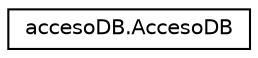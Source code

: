 digraph "Graphical Class Hierarchy"
{
 // LATEX_PDF_SIZE
  edge [fontname="Helvetica",fontsize="10",labelfontname="Helvetica",labelfontsize="10"];
  node [fontname="Helvetica",fontsize="10",shape=record];
  rankdir="LR";
  Node0 [label="accesoDB.AccesoDB",height=0.2,width=0.4,color="black", fillcolor="white", style="filled",URL="$classacceso_d_b_1_1_acceso_d_b.html",tooltip=" "];
}

